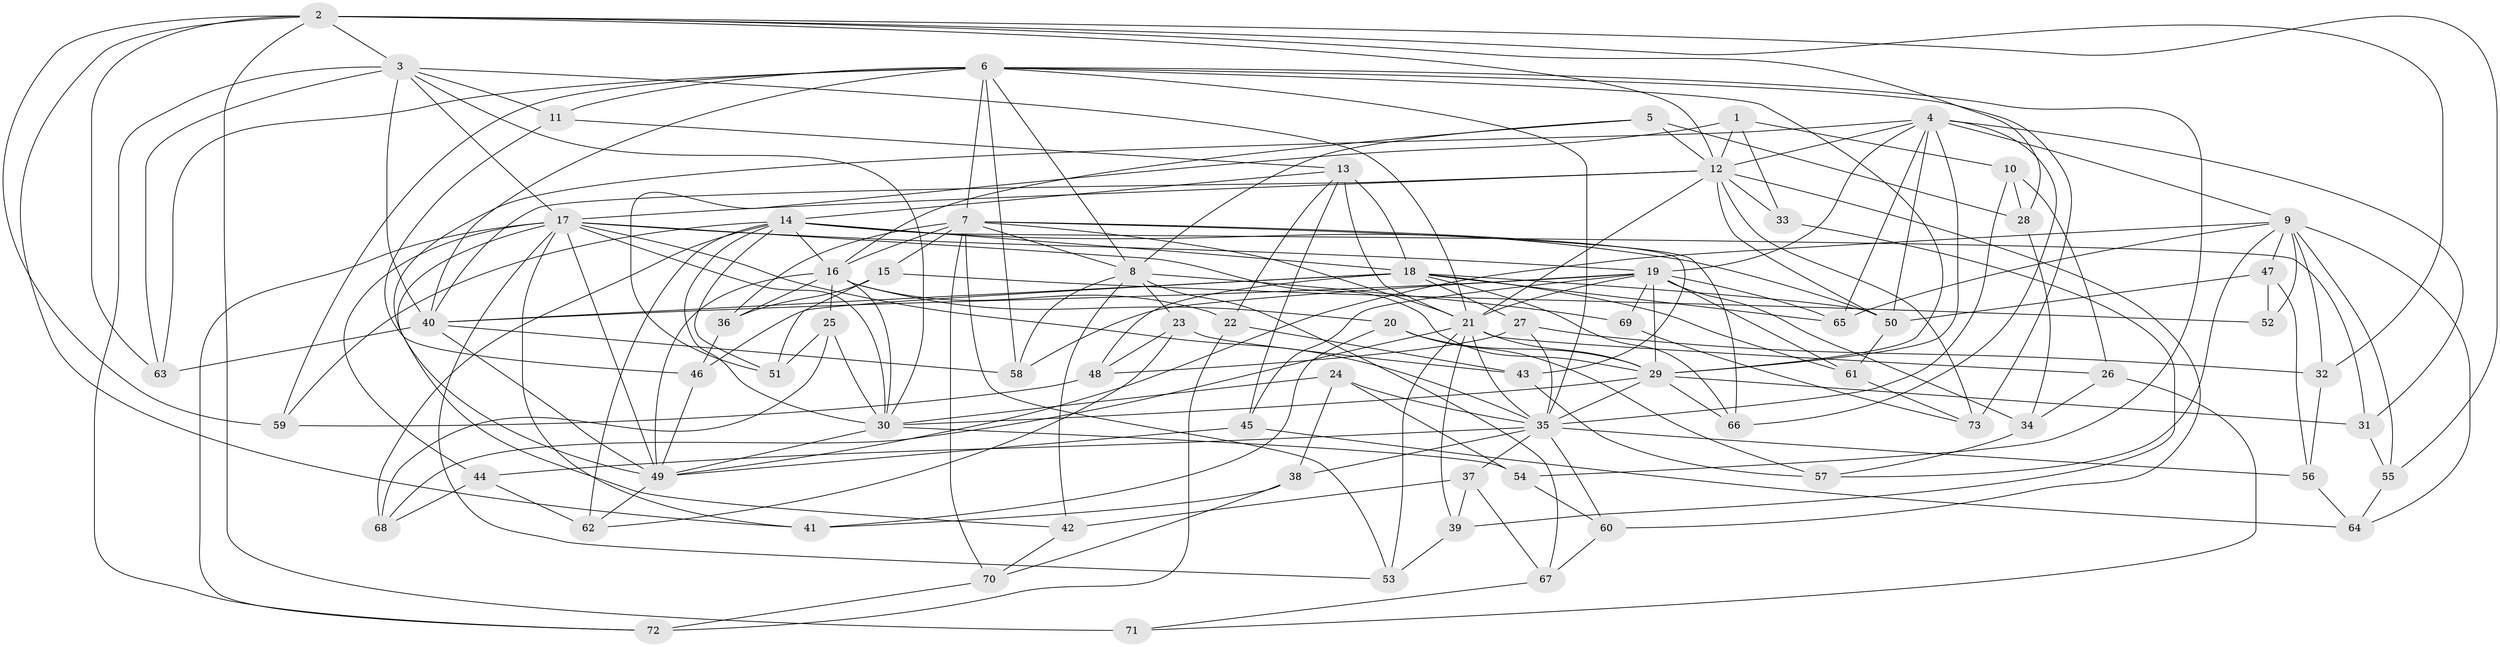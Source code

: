 // original degree distribution, {4: 1.0}
// Generated by graph-tools (version 1.1) at 2025/37/03/09/25 02:37:59]
// undirected, 73 vertices, 201 edges
graph export_dot {
graph [start="1"]
  node [color=gray90,style=filled];
  1;
  2;
  3;
  4;
  5;
  6;
  7;
  8;
  9;
  10;
  11;
  12;
  13;
  14;
  15;
  16;
  17;
  18;
  19;
  20;
  21;
  22;
  23;
  24;
  25;
  26;
  27;
  28;
  29;
  30;
  31;
  32;
  33;
  34;
  35;
  36;
  37;
  38;
  39;
  40;
  41;
  42;
  43;
  44;
  45;
  46;
  47;
  48;
  49;
  50;
  51;
  52;
  53;
  54;
  55;
  56;
  57;
  58;
  59;
  60;
  61;
  62;
  63;
  64;
  65;
  66;
  67;
  68;
  69;
  70;
  71;
  72;
  73;
  1 -- 10 [weight=1.0];
  1 -- 12 [weight=1.0];
  1 -- 33 [weight=1.0];
  1 -- 51 [weight=1.0];
  2 -- 3 [weight=1.0];
  2 -- 12 [weight=1.0];
  2 -- 28 [weight=1.0];
  2 -- 32 [weight=1.0];
  2 -- 41 [weight=1.0];
  2 -- 55 [weight=1.0];
  2 -- 59 [weight=1.0];
  2 -- 63 [weight=1.0];
  2 -- 71 [weight=2.0];
  3 -- 11 [weight=1.0];
  3 -- 17 [weight=1.0];
  3 -- 21 [weight=1.0];
  3 -- 30 [weight=2.0];
  3 -- 40 [weight=2.0];
  3 -- 63 [weight=1.0];
  3 -- 72 [weight=1.0];
  4 -- 9 [weight=1.0];
  4 -- 12 [weight=1.0];
  4 -- 19 [weight=1.0];
  4 -- 29 [weight=2.0];
  4 -- 31 [weight=1.0];
  4 -- 49 [weight=1.0];
  4 -- 50 [weight=1.0];
  4 -- 65 [weight=1.0];
  4 -- 66 [weight=1.0];
  5 -- 8 [weight=1.0];
  5 -- 12 [weight=1.0];
  5 -- 16 [weight=1.0];
  5 -- 28 [weight=1.0];
  6 -- 7 [weight=1.0];
  6 -- 8 [weight=1.0];
  6 -- 11 [weight=1.0];
  6 -- 29 [weight=1.0];
  6 -- 35 [weight=1.0];
  6 -- 40 [weight=2.0];
  6 -- 54 [weight=1.0];
  6 -- 58 [weight=1.0];
  6 -- 59 [weight=1.0];
  6 -- 63 [weight=1.0];
  6 -- 73 [weight=1.0];
  7 -- 8 [weight=2.0];
  7 -- 15 [weight=1.0];
  7 -- 16 [weight=1.0];
  7 -- 21 [weight=2.0];
  7 -- 36 [weight=1.0];
  7 -- 43 [weight=1.0];
  7 -- 53 [weight=1.0];
  7 -- 66 [weight=1.0];
  7 -- 70 [weight=1.0];
  8 -- 23 [weight=1.0];
  8 -- 42 [weight=1.0];
  8 -- 58 [weight=1.0];
  8 -- 67 [weight=1.0];
  8 -- 69 [weight=2.0];
  9 -- 32 [weight=1.0];
  9 -- 47 [weight=1.0];
  9 -- 49 [weight=1.0];
  9 -- 52 [weight=2.0];
  9 -- 55 [weight=1.0];
  9 -- 57 [weight=1.0];
  9 -- 64 [weight=1.0];
  9 -- 65 [weight=1.0];
  10 -- 26 [weight=1.0];
  10 -- 28 [weight=1.0];
  10 -- 35 [weight=1.0];
  11 -- 13 [weight=1.0];
  11 -- 46 [weight=1.0];
  12 -- 17 [weight=1.0];
  12 -- 21 [weight=1.0];
  12 -- 33 [weight=2.0];
  12 -- 40 [weight=1.0];
  12 -- 50 [weight=1.0];
  12 -- 60 [weight=1.0];
  12 -- 73 [weight=1.0];
  13 -- 14 [weight=1.0];
  13 -- 18 [weight=3.0];
  13 -- 21 [weight=1.0];
  13 -- 22 [weight=1.0];
  13 -- 45 [weight=1.0];
  14 -- 16 [weight=1.0];
  14 -- 18 [weight=1.0];
  14 -- 30 [weight=1.0];
  14 -- 31 [weight=1.0];
  14 -- 50 [weight=1.0];
  14 -- 51 [weight=1.0];
  14 -- 59 [weight=1.0];
  14 -- 62 [weight=1.0];
  14 -- 68 [weight=1.0];
  15 -- 36 [weight=1.0];
  15 -- 51 [weight=1.0];
  15 -- 52 [weight=1.0];
  16 -- 20 [weight=1.0];
  16 -- 22 [weight=1.0];
  16 -- 25 [weight=1.0];
  16 -- 30 [weight=1.0];
  16 -- 36 [weight=1.0];
  16 -- 49 [weight=2.0];
  17 -- 19 [weight=1.0];
  17 -- 29 [weight=1.0];
  17 -- 30 [weight=1.0];
  17 -- 35 [weight=1.0];
  17 -- 41 [weight=1.0];
  17 -- 42 [weight=1.0];
  17 -- 44 [weight=1.0];
  17 -- 49 [weight=1.0];
  17 -- 53 [weight=1.0];
  17 -- 72 [weight=1.0];
  18 -- 27 [weight=1.0];
  18 -- 40 [weight=1.0];
  18 -- 46 [weight=1.0];
  18 -- 48 [weight=1.0];
  18 -- 50 [weight=1.0];
  18 -- 61 [weight=1.0];
  18 -- 65 [weight=1.0];
  18 -- 66 [weight=1.0];
  19 -- 21 [weight=1.0];
  19 -- 29 [weight=2.0];
  19 -- 34 [weight=1.0];
  19 -- 40 [weight=1.0];
  19 -- 45 [weight=1.0];
  19 -- 58 [weight=1.0];
  19 -- 61 [weight=1.0];
  19 -- 65 [weight=1.0];
  19 -- 69 [weight=1.0];
  20 -- 29 [weight=1.0];
  20 -- 41 [weight=1.0];
  20 -- 57 [weight=1.0];
  21 -- 26 [weight=1.0];
  21 -- 29 [weight=1.0];
  21 -- 35 [weight=1.0];
  21 -- 39 [weight=1.0];
  21 -- 53 [weight=1.0];
  21 -- 68 [weight=1.0];
  22 -- 43 [weight=1.0];
  22 -- 72 [weight=1.0];
  23 -- 43 [weight=1.0];
  23 -- 48 [weight=1.0];
  23 -- 62 [weight=1.0];
  24 -- 30 [weight=1.0];
  24 -- 35 [weight=1.0];
  24 -- 38 [weight=1.0];
  24 -- 54 [weight=1.0];
  25 -- 30 [weight=1.0];
  25 -- 51 [weight=1.0];
  25 -- 68 [weight=1.0];
  26 -- 34 [weight=1.0];
  26 -- 71 [weight=1.0];
  27 -- 32 [weight=1.0];
  27 -- 35 [weight=1.0];
  27 -- 48 [weight=1.0];
  28 -- 34 [weight=1.0];
  29 -- 30 [weight=1.0];
  29 -- 31 [weight=1.0];
  29 -- 35 [weight=1.0];
  29 -- 66 [weight=1.0];
  30 -- 49 [weight=1.0];
  30 -- 54 [weight=1.0];
  31 -- 55 [weight=1.0];
  32 -- 56 [weight=1.0];
  33 -- 39 [weight=1.0];
  34 -- 57 [weight=1.0];
  35 -- 37 [weight=1.0];
  35 -- 38 [weight=1.0];
  35 -- 44 [weight=1.0];
  35 -- 56 [weight=1.0];
  35 -- 60 [weight=1.0];
  36 -- 46 [weight=1.0];
  37 -- 39 [weight=1.0];
  37 -- 42 [weight=1.0];
  37 -- 67 [weight=1.0];
  38 -- 41 [weight=1.0];
  38 -- 70 [weight=1.0];
  39 -- 53 [weight=1.0];
  40 -- 49 [weight=1.0];
  40 -- 58 [weight=1.0];
  40 -- 63 [weight=1.0];
  42 -- 70 [weight=1.0];
  43 -- 57 [weight=1.0];
  44 -- 62 [weight=1.0];
  44 -- 68 [weight=1.0];
  45 -- 49 [weight=1.0];
  45 -- 64 [weight=1.0];
  46 -- 49 [weight=1.0];
  47 -- 50 [weight=1.0];
  47 -- 52 [weight=1.0];
  47 -- 56 [weight=1.0];
  48 -- 59 [weight=1.0];
  49 -- 62 [weight=1.0];
  50 -- 61 [weight=1.0];
  54 -- 60 [weight=1.0];
  55 -- 64 [weight=1.0];
  56 -- 64 [weight=1.0];
  60 -- 67 [weight=1.0];
  61 -- 73 [weight=1.0];
  67 -- 71 [weight=1.0];
  69 -- 73 [weight=1.0];
  70 -- 72 [weight=1.0];
}
